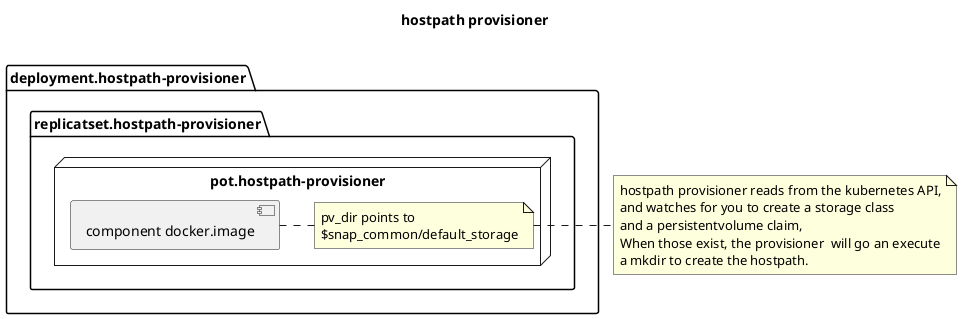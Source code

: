 @startuml
title
hostpath provisioner

end title
package deployment.hostpath-provisioner {
    package replicatset.hostpath-provisioner {
        node pot.hostpath-provisioner {
            [component docker.image]
            note right
                pv_dir points to
                $snap_common/default_storage
            end note
        }
    }
    }
note right
hostpath provisioner reads from the kubernetes API,
and watches for you to create a storage class
and a persistentvolume claim,
When those exist, the provisioner  will go an execute
a mkdir to create the hostpath.
end note



@enduml